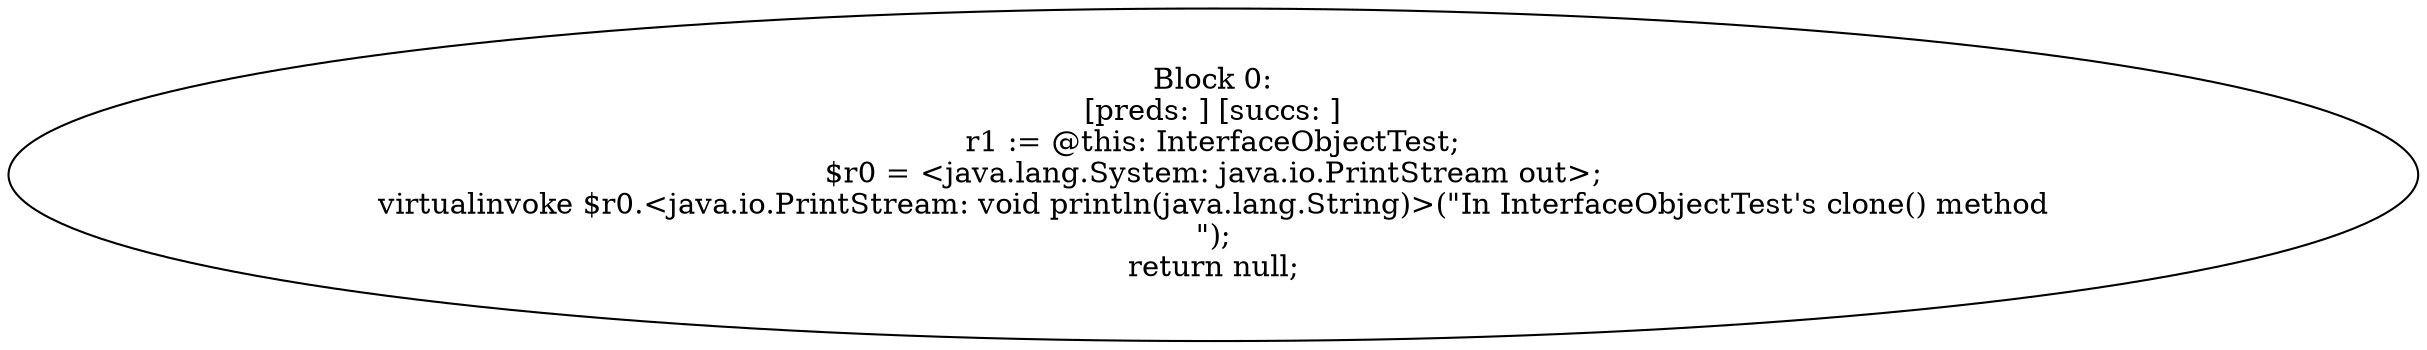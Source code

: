 digraph "unitGraph" {
    "Block 0:
[preds: ] [succs: ]
r1 := @this: InterfaceObjectTest;
$r0 = <java.lang.System: java.io.PrintStream out>;
virtualinvoke $r0.<java.io.PrintStream: void println(java.lang.String)>(\"In InterfaceObjectTest\'s clone() method\n\");
return null;
"
}
